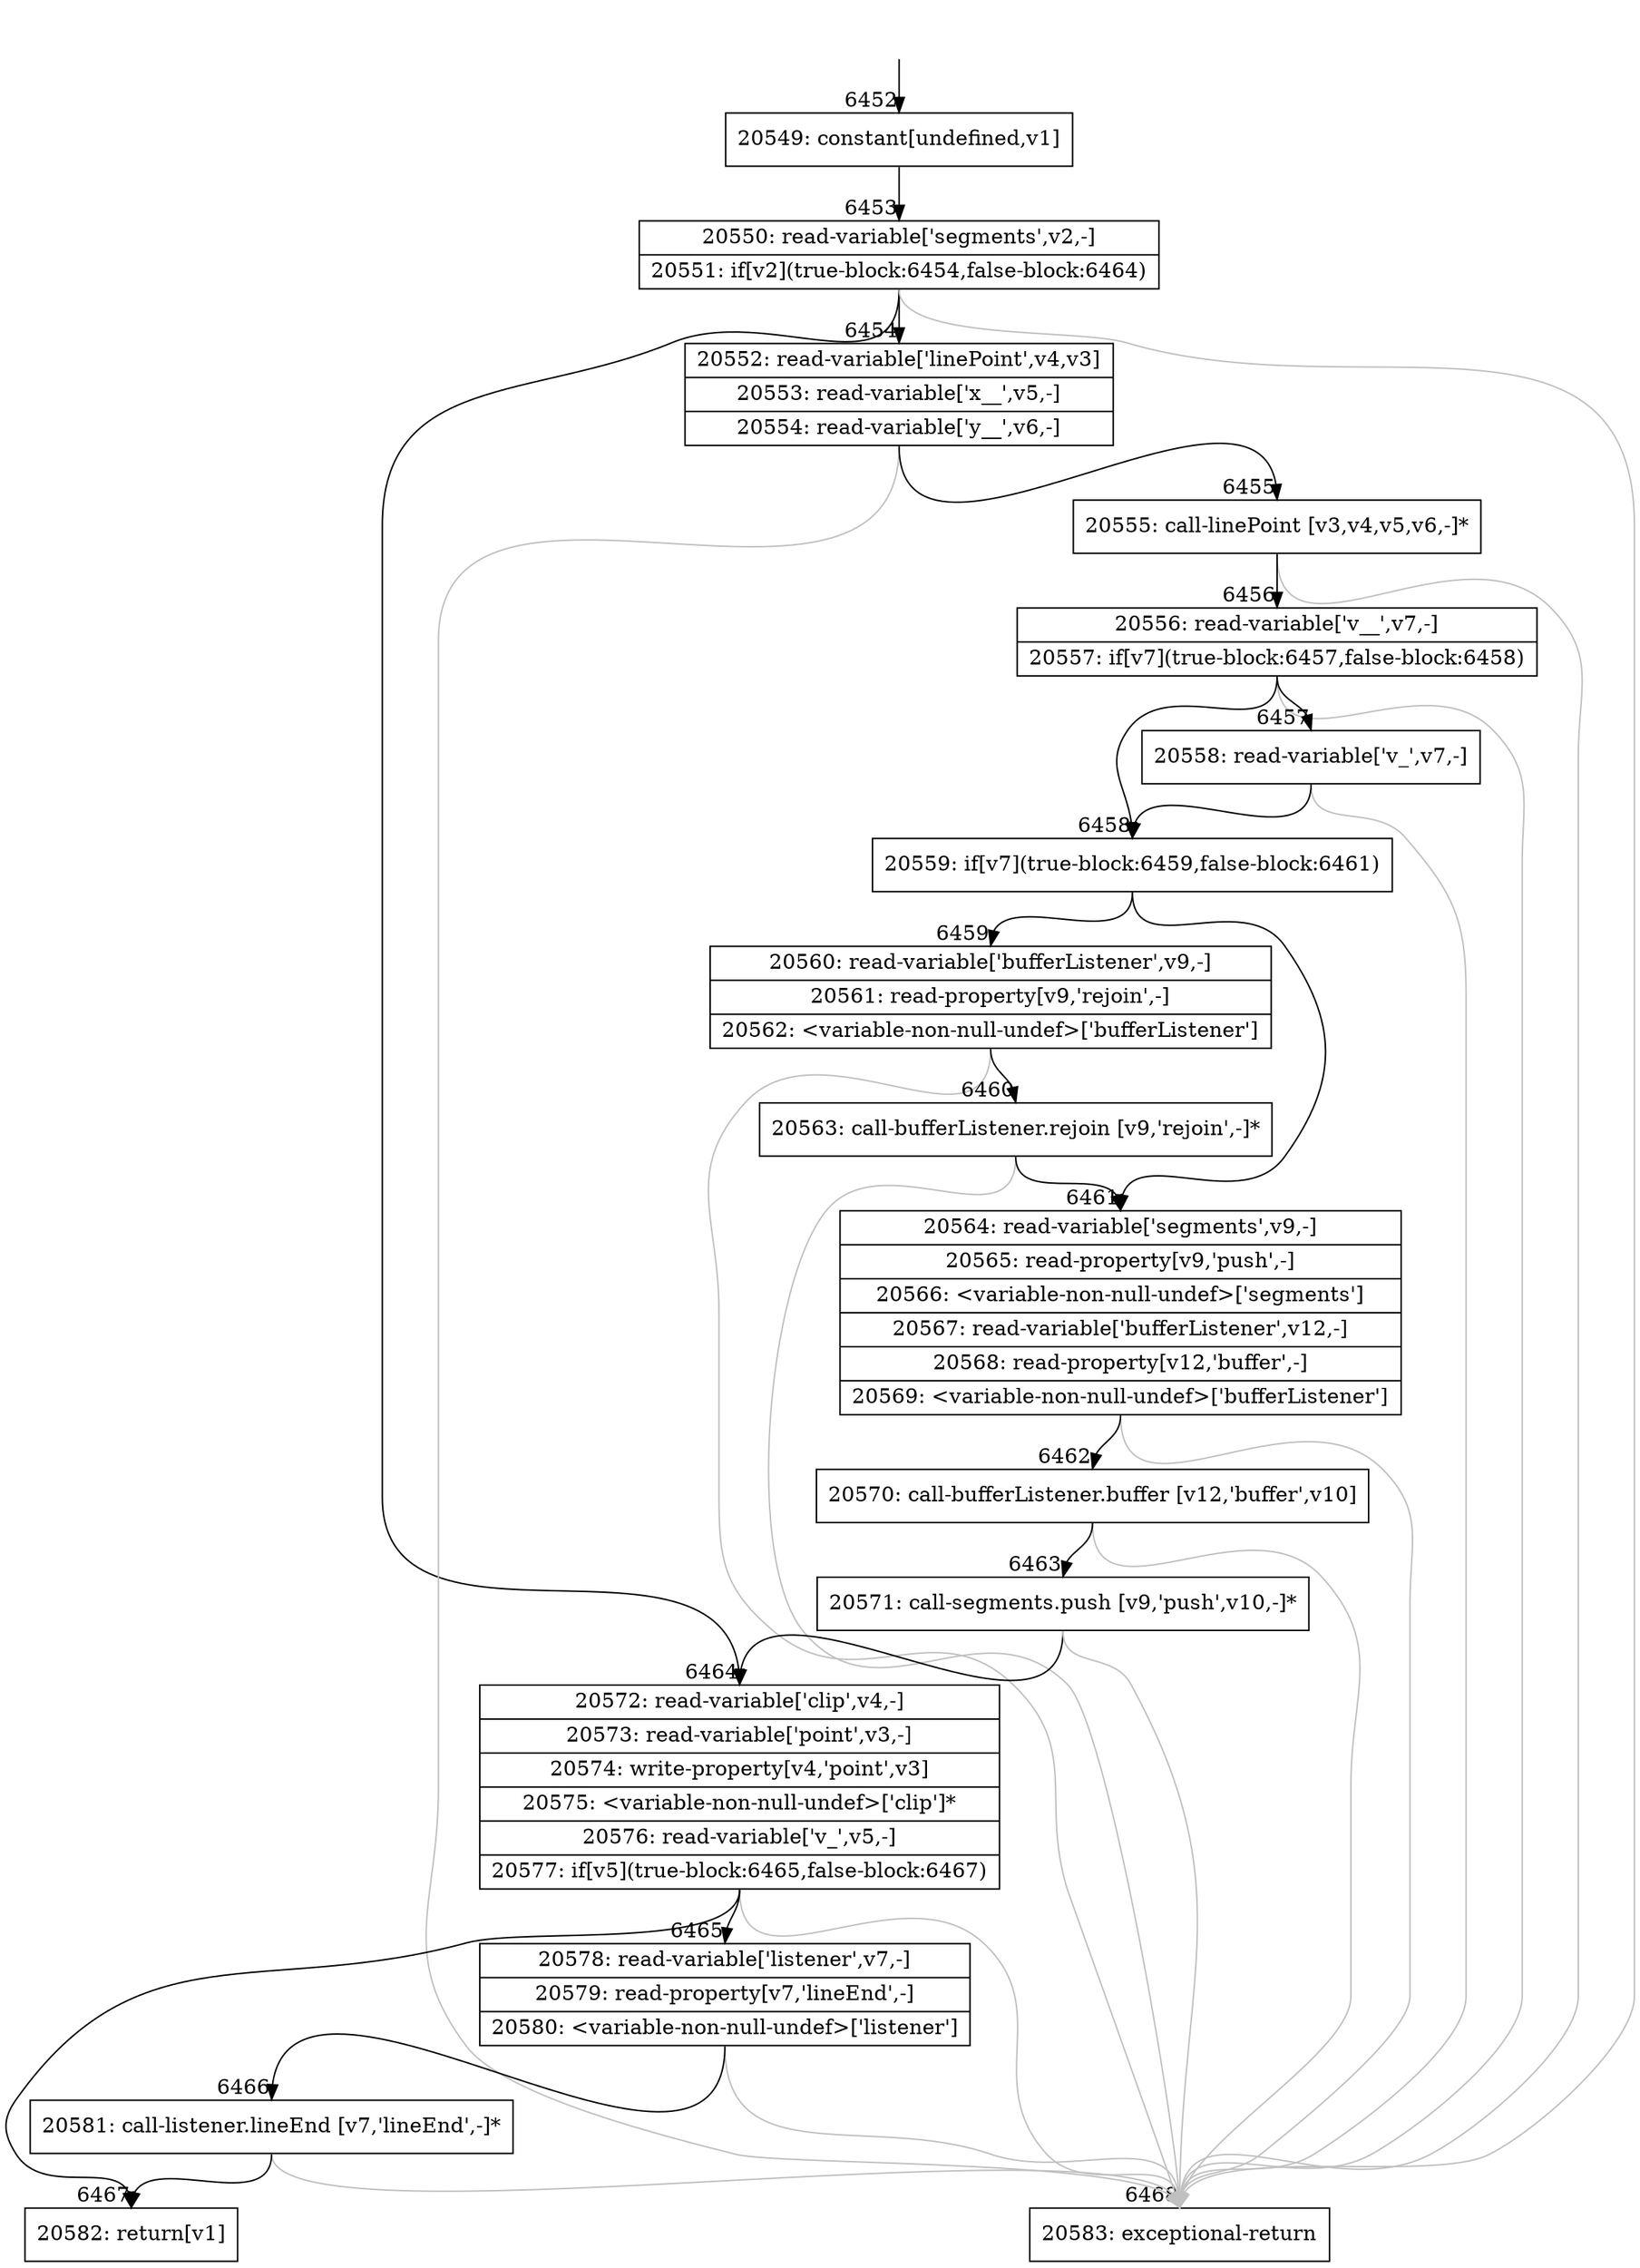 digraph {
rankdir="TD"
BB_entry582[shape=none,label=""];
BB_entry582 -> BB6452 [tailport=s, headport=n, headlabel="    6452"]
BB6452 [shape=record label="{20549: constant[undefined,v1]}" ] 
BB6452 -> BB6453 [tailport=s, headport=n, headlabel="      6453"]
BB6453 [shape=record label="{20550: read-variable['segments',v2,-]|20551: if[v2](true-block:6454,false-block:6464)}" ] 
BB6453 -> BB6454 [tailport=s, headport=n, headlabel="      6454"]
BB6453 -> BB6464 [tailport=s, headport=n, headlabel="      6464"]
BB6453 -> BB6468 [tailport=s, headport=n, color=gray, headlabel="      6468"]
BB6454 [shape=record label="{20552: read-variable['linePoint',v4,v3]|20553: read-variable['x__',v5,-]|20554: read-variable['y__',v6,-]}" ] 
BB6454 -> BB6455 [tailport=s, headport=n, headlabel="      6455"]
BB6454 -> BB6468 [tailport=s, headport=n, color=gray]
BB6455 [shape=record label="{20555: call-linePoint [v3,v4,v5,v6,-]*}" ] 
BB6455 -> BB6456 [tailport=s, headport=n, headlabel="      6456"]
BB6455 -> BB6468 [tailport=s, headport=n, color=gray]
BB6456 [shape=record label="{20556: read-variable['v__',v7,-]|20557: if[v7](true-block:6457,false-block:6458)}" ] 
BB6456 -> BB6458 [tailport=s, headport=n, headlabel="      6458"]
BB6456 -> BB6457 [tailport=s, headport=n, headlabel="      6457"]
BB6456 -> BB6468 [tailport=s, headport=n, color=gray]
BB6457 [shape=record label="{20558: read-variable['v_',v7,-]}" ] 
BB6457 -> BB6458 [tailport=s, headport=n]
BB6457 -> BB6468 [tailport=s, headport=n, color=gray]
BB6458 [shape=record label="{20559: if[v7](true-block:6459,false-block:6461)}" ] 
BB6458 -> BB6459 [tailport=s, headport=n, headlabel="      6459"]
BB6458 -> BB6461 [tailport=s, headport=n, headlabel="      6461"]
BB6459 [shape=record label="{20560: read-variable['bufferListener',v9,-]|20561: read-property[v9,'rejoin',-]|20562: \<variable-non-null-undef\>['bufferListener']}" ] 
BB6459 -> BB6460 [tailport=s, headport=n, headlabel="      6460"]
BB6459 -> BB6468 [tailport=s, headport=n, color=gray]
BB6460 [shape=record label="{20563: call-bufferListener.rejoin [v9,'rejoin',-]*}" ] 
BB6460 -> BB6461 [tailport=s, headport=n]
BB6460 -> BB6468 [tailport=s, headport=n, color=gray]
BB6461 [shape=record label="{20564: read-variable['segments',v9,-]|20565: read-property[v9,'push',-]|20566: \<variable-non-null-undef\>['segments']|20567: read-variable['bufferListener',v12,-]|20568: read-property[v12,'buffer',-]|20569: \<variable-non-null-undef\>['bufferListener']}" ] 
BB6461 -> BB6462 [tailport=s, headport=n, headlabel="      6462"]
BB6461 -> BB6468 [tailport=s, headport=n, color=gray]
BB6462 [shape=record label="{20570: call-bufferListener.buffer [v12,'buffer',v10]}" ] 
BB6462 -> BB6463 [tailport=s, headport=n, headlabel="      6463"]
BB6462 -> BB6468 [tailport=s, headport=n, color=gray]
BB6463 [shape=record label="{20571: call-segments.push [v9,'push',v10,-]*}" ] 
BB6463 -> BB6464 [tailport=s, headport=n]
BB6463 -> BB6468 [tailport=s, headport=n, color=gray]
BB6464 [shape=record label="{20572: read-variable['clip',v4,-]|20573: read-variable['point',v3,-]|20574: write-property[v4,'point',v3]|20575: \<variable-non-null-undef\>['clip']*|20576: read-variable['v_',v5,-]|20577: if[v5](true-block:6465,false-block:6467)}" ] 
BB6464 -> BB6465 [tailport=s, headport=n, headlabel="      6465"]
BB6464 -> BB6467 [tailport=s, headport=n, headlabel="      6467"]
BB6464 -> BB6468 [tailport=s, headport=n, color=gray]
BB6465 [shape=record label="{20578: read-variable['listener',v7,-]|20579: read-property[v7,'lineEnd',-]|20580: \<variable-non-null-undef\>['listener']}" ] 
BB6465 -> BB6466 [tailport=s, headport=n, headlabel="      6466"]
BB6465 -> BB6468 [tailport=s, headport=n, color=gray]
BB6466 [shape=record label="{20581: call-listener.lineEnd [v7,'lineEnd',-]*}" ] 
BB6466 -> BB6467 [tailport=s, headport=n]
BB6466 -> BB6468 [tailport=s, headport=n, color=gray]
BB6467 [shape=record label="{20582: return[v1]}" ] 
BB6468 [shape=record label="{20583: exceptional-return}" ] 
//#$~ 3769
}

